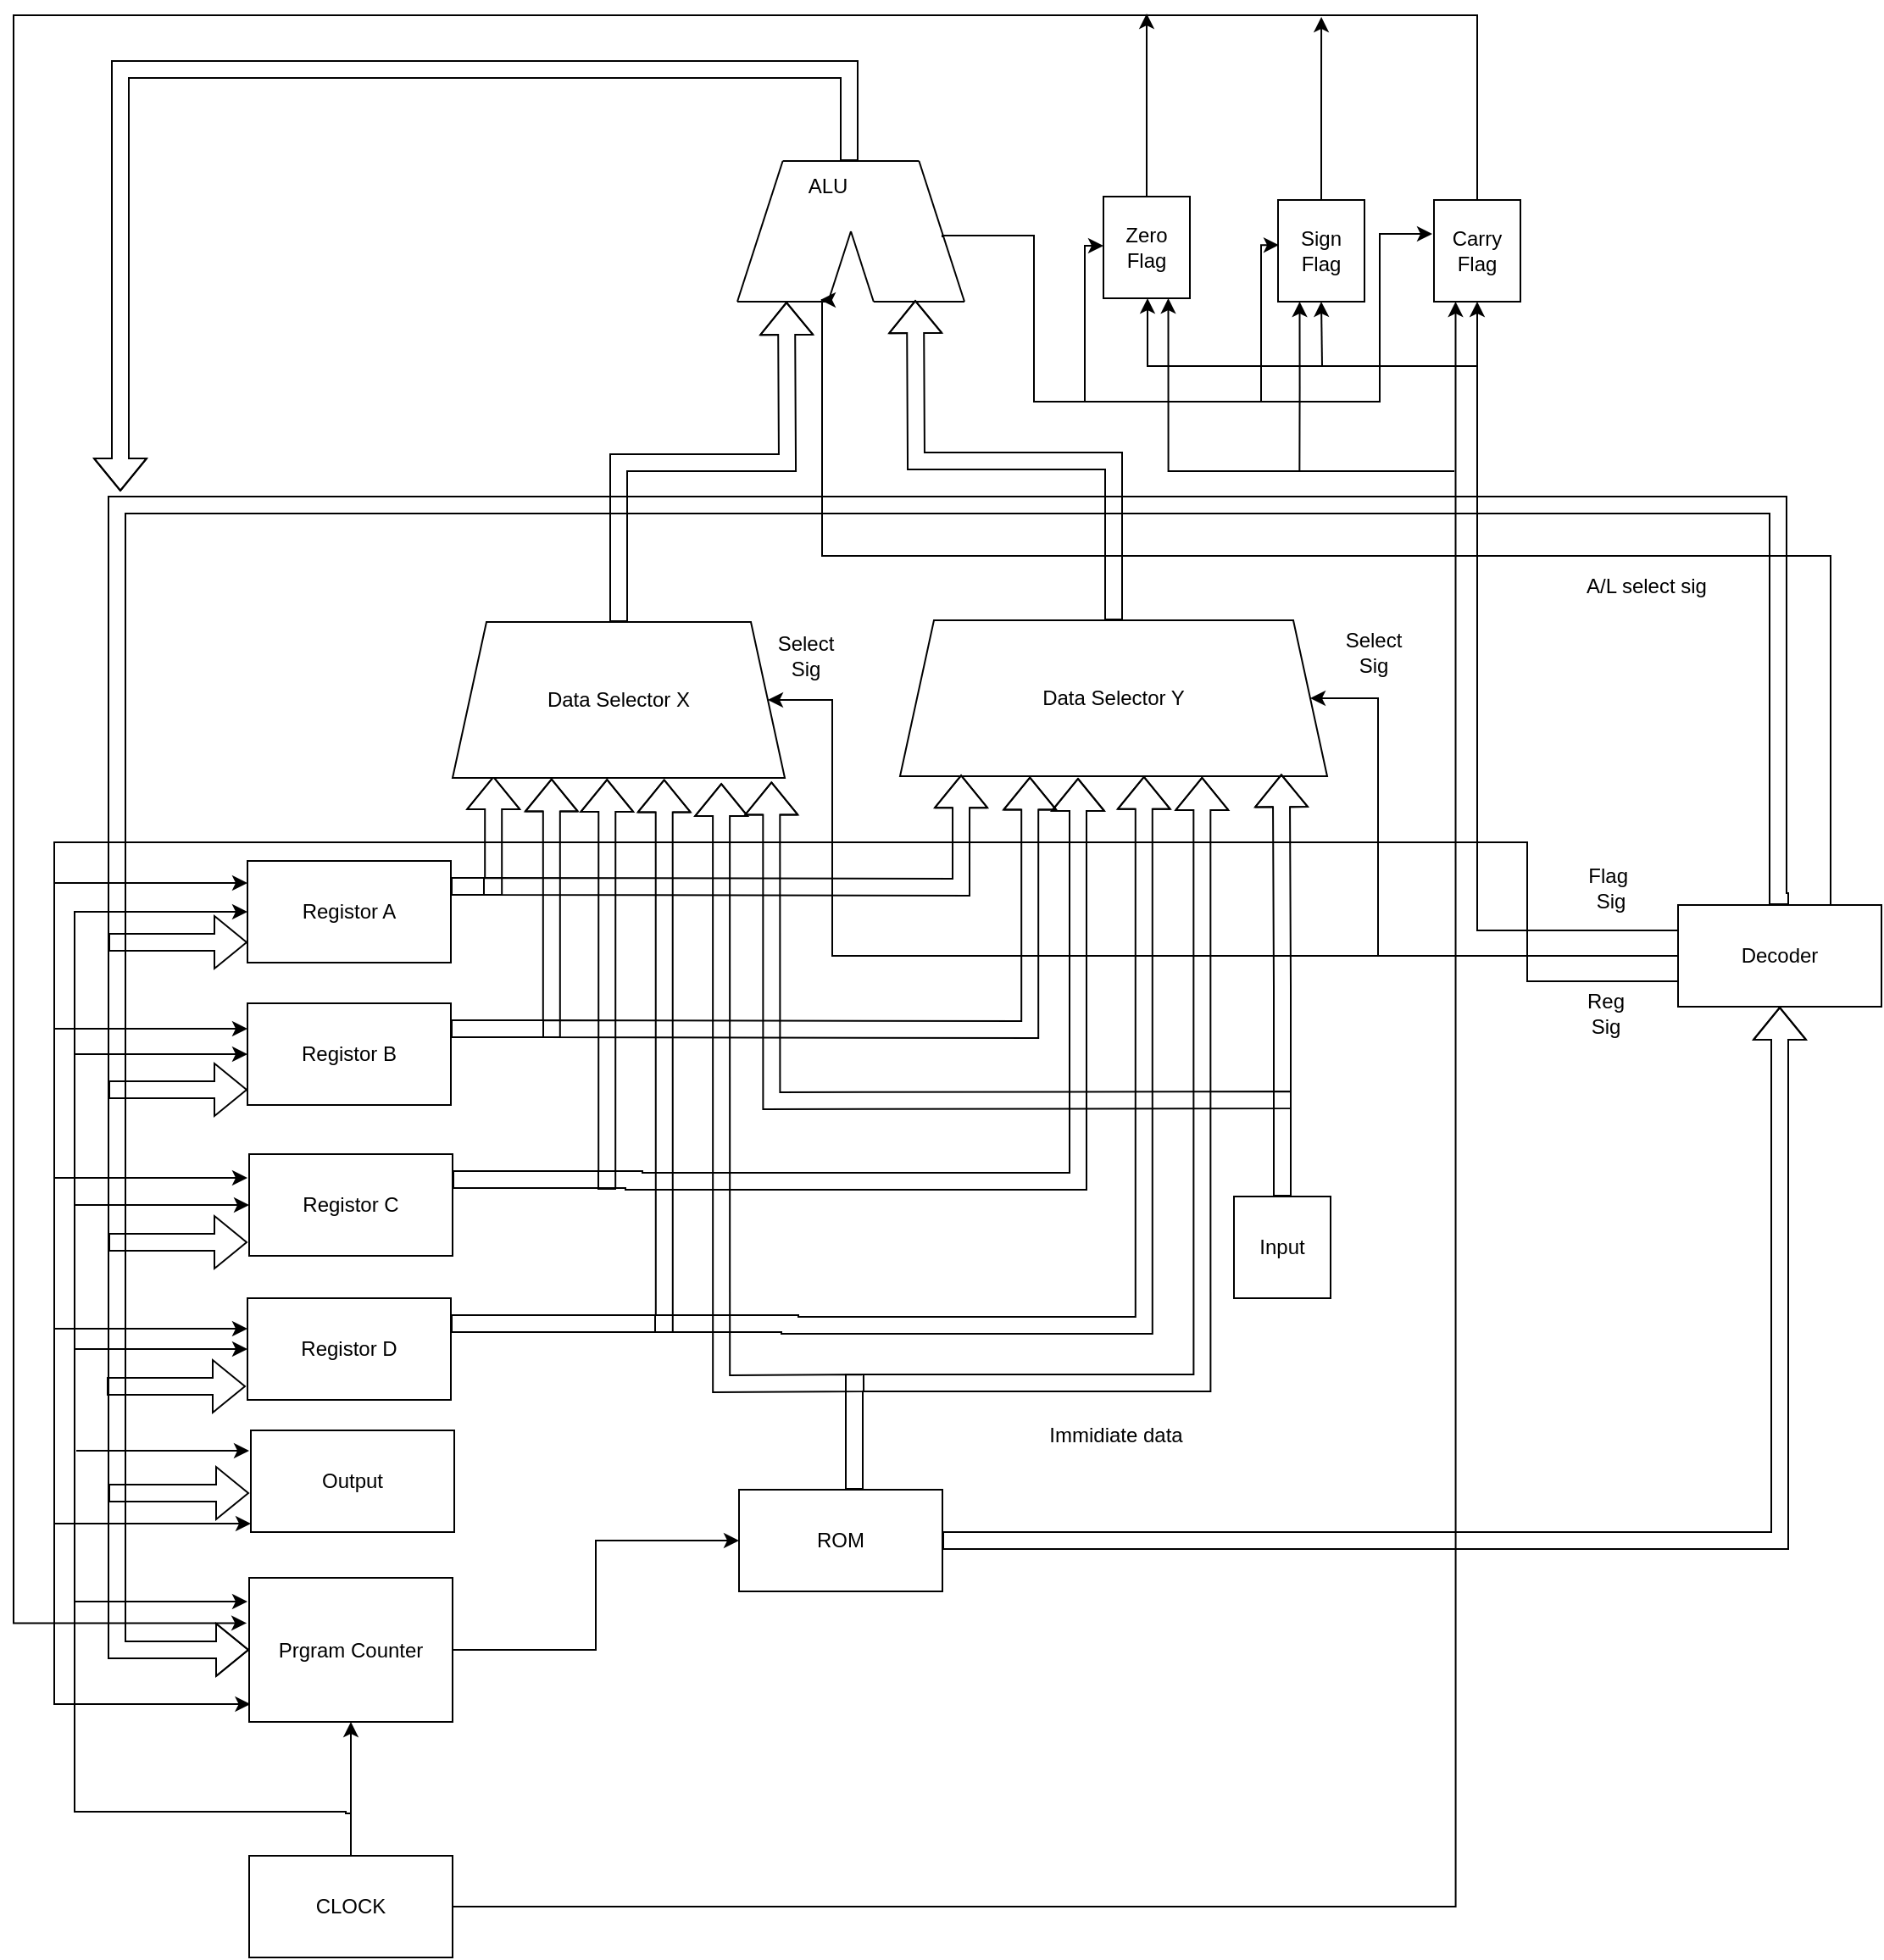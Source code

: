 <mxfile version="21.7.5" type="device">
  <diagram id="udH3-btcmG8w2WksPDx1" name="ページ1">
    <mxGraphModel dx="1877" dy="534" grid="1" gridSize="1" guides="1" tooltips="1" connect="1" arrows="1" fold="1" page="1" pageScale="1" pageWidth="827" pageHeight="1169" math="0" shadow="0">
      <root>
        <mxCell id="0" />
        <mxCell id="1" parent="0" />
        <mxCell id="pJ-WLku1PGAeNaGrmpgT-14" value="" style="group;fillColor=none;fillStyle=auto;" parent="1" vertex="1" connectable="0">
          <mxGeometry x="406" y="235" width="134" height="83" as="geometry" />
        </mxCell>
        <mxCell id="pJ-WLku1PGAeNaGrmpgT-2" value="" style="endArrow=none;html=1;rounded=0;" parent="pJ-WLku1PGAeNaGrmpgT-14" edge="1">
          <mxGeometry width="50" height="50" relative="1" as="geometry">
            <mxPoint y="83" as="sourcePoint" />
            <mxPoint x="26.8" as="targetPoint" />
          </mxGeometry>
        </mxCell>
        <mxCell id="pJ-WLku1PGAeNaGrmpgT-4" value="" style="endArrow=none;html=1;rounded=0;" parent="pJ-WLku1PGAeNaGrmpgT-14" edge="1">
          <mxGeometry width="50" height="50" relative="1" as="geometry">
            <mxPoint x="134" y="83" as="sourcePoint" />
            <mxPoint x="107.2" as="targetPoint" />
          </mxGeometry>
        </mxCell>
        <mxCell id="pJ-WLku1PGAeNaGrmpgT-5" value="" style="endArrow=none;html=1;rounded=0;" parent="pJ-WLku1PGAeNaGrmpgT-14" edge="1">
          <mxGeometry width="50" height="50" relative="1" as="geometry">
            <mxPoint x="53.6" y="83" as="sourcePoint" />
            <mxPoint x="67" y="41.5" as="targetPoint" />
          </mxGeometry>
        </mxCell>
        <mxCell id="pJ-WLku1PGAeNaGrmpgT-6" value="" style="endArrow=none;html=1;rounded=0;" parent="pJ-WLku1PGAeNaGrmpgT-14" edge="1">
          <mxGeometry width="50" height="50" relative="1" as="geometry">
            <mxPoint x="80.4" y="83" as="sourcePoint" />
            <mxPoint x="67" y="41.5" as="targetPoint" />
          </mxGeometry>
        </mxCell>
        <mxCell id="pJ-WLku1PGAeNaGrmpgT-10" value="" style="endArrow=none;html=1;rounded=0;" parent="pJ-WLku1PGAeNaGrmpgT-14" edge="1">
          <mxGeometry width="50" height="50" relative="1" as="geometry">
            <mxPoint x="26.8" as="sourcePoint" />
            <mxPoint x="107.2" as="targetPoint" />
          </mxGeometry>
        </mxCell>
        <mxCell id="pJ-WLku1PGAeNaGrmpgT-11" value="" style="endArrow=none;html=1;rounded=0;" parent="pJ-WLku1PGAeNaGrmpgT-14" edge="1">
          <mxGeometry width="50" height="50" relative="1" as="geometry">
            <mxPoint y="83" as="sourcePoint" />
            <mxPoint x="53.6" y="83" as="targetPoint" />
          </mxGeometry>
        </mxCell>
        <mxCell id="pJ-WLku1PGAeNaGrmpgT-12" value="" style="endArrow=none;html=1;rounded=0;" parent="pJ-WLku1PGAeNaGrmpgT-14" edge="1">
          <mxGeometry width="50" height="50" relative="1" as="geometry">
            <mxPoint x="80.4" y="83" as="sourcePoint" />
            <mxPoint x="134" y="83" as="targetPoint" />
          </mxGeometry>
        </mxCell>
        <mxCell id="pJ-WLku1PGAeNaGrmpgT-13" value="ALU" style="text;html=1;align=center;verticalAlign=middle;resizable=0;points=[];autosize=1;strokeColor=none;fillColor=none;" parent="pJ-WLku1PGAeNaGrmpgT-14" vertex="1">
          <mxGeometry x="31.825" y="1.729" width="42" height="27" as="geometry" />
        </mxCell>
        <mxCell id="kso591xe6Zyks9SJVgyk-9" style="edgeStyle=orthogonalEdgeStyle;rounded=0;orthogonalLoop=1;jettySize=auto;html=1;entryX=1;entryY=0.5;entryDx=0;entryDy=0;" parent="1" source="kso591xe6Zyks9SJVgyk-1" target="kso591xe6Zyks9SJVgyk-37" edge="1">
          <mxGeometry relative="1" as="geometry">
            <mxPoint x="482" y="543" as="targetPoint" />
            <Array as="points">
              <mxPoint x="462" y="704" />
              <mxPoint x="462" y="553" />
            </Array>
          </mxGeometry>
        </mxCell>
        <mxCell id="kso591xe6Zyks9SJVgyk-24" style="edgeStyle=orthogonalEdgeStyle;rounded=0;orthogonalLoop=1;jettySize=auto;html=1;exitX=0.5;exitY=0;exitDx=0;exitDy=0;shape=flexArrow;entryX=0;entryY=0.5;entryDx=0;entryDy=0;" parent="1" source="kso591xe6Zyks9SJVgyk-1" target="kso591xe6Zyks9SJVgyk-7" edge="1">
          <mxGeometry relative="1" as="geometry">
            <mxPoint x="603" y="673.95" as="sourcePoint" />
            <mxPoint x="75" y="1071" as="targetPoint" />
            <Array as="points">
              <mxPoint x="1021" y="672" />
              <mxPoint x="1020" y="672" />
              <mxPoint x="1020" y="438" />
              <mxPoint x="40" y="438" />
              <mxPoint x="40" y="1114" />
            </Array>
          </mxGeometry>
        </mxCell>
        <mxCell id="q06Xfk6Eop33ehRezvb9-36" style="edgeStyle=orthogonalEdgeStyle;rounded=0;orthogonalLoop=1;jettySize=auto;html=1;exitX=0;exitY=0.75;exitDx=0;exitDy=0;entryX=0.006;entryY=0.877;entryDx=0;entryDy=0;entryPerimeter=0;" parent="1" source="kso591xe6Zyks9SJVgyk-1" target="kso591xe6Zyks9SJVgyk-7" edge="1">
          <mxGeometry relative="1" as="geometry">
            <mxPoint x="107" y="1144" as="targetPoint" />
            <Array as="points">
              <mxPoint x="872" y="719" />
              <mxPoint x="872" y="637" />
              <mxPoint x="3" y="637" />
              <mxPoint x="3" y="1146" />
            </Array>
          </mxGeometry>
        </mxCell>
        <mxCell id="q06Xfk6Eop33ehRezvb9-44" style="edgeStyle=orthogonalEdgeStyle;rounded=0;orthogonalLoop=1;jettySize=auto;html=1;exitX=0.75;exitY=0;exitDx=0;exitDy=0;" parent="1" source="kso591xe6Zyks9SJVgyk-1" edge="1">
          <mxGeometry relative="1" as="geometry">
            <mxPoint x="455" y="317" as="targetPoint" />
            <Array as="points">
              <mxPoint x="1051" y="468" />
              <mxPoint x="456" y="468" />
              <mxPoint x="456" y="317" />
            </Array>
          </mxGeometry>
        </mxCell>
        <mxCell id="kso591xe6Zyks9SJVgyk-1" value="Decoder" style="rounded=0;whiteSpace=wrap;html=1;" parent="1" vertex="1">
          <mxGeometry x="961" y="674" width="120" height="60" as="geometry" />
        </mxCell>
        <mxCell id="kso591xe6Zyks9SJVgyk-32" style="edgeStyle=orthogonalEdgeStyle;rounded=0;orthogonalLoop=1;jettySize=auto;html=1;exitX=1;exitY=0.25;exitDx=0;exitDy=0;shape=flexArrow;entryX=0.123;entryY=0.989;entryDx=0;entryDy=0;strokeWidth=1;startSize=6;endSize=6;entryPerimeter=0;" parent="1" source="kso591xe6Zyks9SJVgyk-2" target="kso591xe6Zyks9SJVgyk-37" edge="1">
          <mxGeometry relative="1" as="geometry">
            <mxPoint x="284.76" y="599.52" as="targetPoint" />
          </mxGeometry>
        </mxCell>
        <mxCell id="kso591xe6Zyks9SJVgyk-2" value="Registor A" style="rounded=0;whiteSpace=wrap;html=1;" parent="1" vertex="1">
          <mxGeometry x="117" y="648" width="120" height="60" as="geometry" />
        </mxCell>
        <mxCell id="kso591xe6Zyks9SJVgyk-19" style="edgeStyle=orthogonalEdgeStyle;rounded=0;orthogonalLoop=1;jettySize=auto;html=1;exitX=0;exitY=0.5;exitDx=0;exitDy=0;startArrow=classic;startFill=1;endArrow=none;endFill=0;" parent="1" source="kso591xe6Zyks9SJVgyk-3" edge="1">
          <mxGeometry relative="1" as="geometry">
            <mxPoint x="15" y="762" as="targetPoint" />
          </mxGeometry>
        </mxCell>
        <mxCell id="kso591xe6Zyks9SJVgyk-33" style="edgeStyle=orthogonalEdgeStyle;rounded=0;orthogonalLoop=1;jettySize=auto;html=1;exitX=1;exitY=0.25;exitDx=0;exitDy=0;entryX=0.298;entryY=1.003;entryDx=0;entryDy=0;shape=flexArrow;entryPerimeter=0;" parent="1" source="kso591xe6Zyks9SJVgyk-3" target="kso591xe6Zyks9SJVgyk-37" edge="1">
          <mxGeometry relative="1" as="geometry">
            <mxPoint x="328.024" y="599.4" as="targetPoint" />
          </mxGeometry>
        </mxCell>
        <mxCell id="kso591xe6Zyks9SJVgyk-3" value="Registor B" style="rounded=0;whiteSpace=wrap;html=1;" parent="1" vertex="1">
          <mxGeometry x="117" y="732" width="120" height="60" as="geometry" />
        </mxCell>
        <mxCell id="kso591xe6Zyks9SJVgyk-18" style="edgeStyle=orthogonalEdgeStyle;rounded=0;orthogonalLoop=1;jettySize=auto;html=1;exitX=0;exitY=0.5;exitDx=0;exitDy=0;endArrow=none;endFill=0;startArrow=classic;startFill=1;" parent="1" source="kso591xe6Zyks9SJVgyk-4" edge="1">
          <mxGeometry relative="1" as="geometry">
            <mxPoint x="15" y="851" as="targetPoint" />
          </mxGeometry>
        </mxCell>
        <mxCell id="kso591xe6Zyks9SJVgyk-34" style="edgeStyle=orthogonalEdgeStyle;rounded=0;orthogonalLoop=1;jettySize=auto;html=1;exitX=1;exitY=0.25;exitDx=0;exitDy=0;entryX=0.465;entryY=1.006;entryDx=0;entryDy=0;shape=flexArrow;entryPerimeter=0;" parent="1" source="kso591xe6Zyks9SJVgyk-4" target="kso591xe6Zyks9SJVgyk-37" edge="1">
          <mxGeometry relative="1" as="geometry">
            <mxPoint x="369" y="600" as="targetPoint" />
          </mxGeometry>
        </mxCell>
        <mxCell id="kso591xe6Zyks9SJVgyk-4" value="Registor C" style="rounded=0;whiteSpace=wrap;html=1;" parent="1" vertex="1">
          <mxGeometry x="118" y="821" width="120" height="60" as="geometry" />
        </mxCell>
        <mxCell id="kso591xe6Zyks9SJVgyk-17" style="edgeStyle=orthogonalEdgeStyle;rounded=0;orthogonalLoop=1;jettySize=auto;html=1;startArrow=classic;startFill=1;endArrow=none;endFill=0;" parent="1" source="kso591xe6Zyks9SJVgyk-5" edge="1">
          <mxGeometry relative="1" as="geometry">
            <mxPoint x="15" y="936" as="targetPoint" />
          </mxGeometry>
        </mxCell>
        <mxCell id="kso591xe6Zyks9SJVgyk-35" style="edgeStyle=orthogonalEdgeStyle;rounded=0;orthogonalLoop=1;jettySize=auto;html=1;exitX=1;exitY=0.25;exitDx=0;exitDy=0;entryX=0.637;entryY=1.008;entryDx=0;entryDy=0;entryPerimeter=0;shape=flexArrow;" parent="1" source="kso591xe6Zyks9SJVgyk-5" target="kso591xe6Zyks9SJVgyk-37" edge="1">
          <mxGeometry relative="1" as="geometry">
            <mxPoint x="408.936" y="597.84" as="targetPoint" />
          </mxGeometry>
        </mxCell>
        <mxCell id="kso591xe6Zyks9SJVgyk-5" value="Registor D" style="rounded=0;whiteSpace=wrap;html=1;" parent="1" vertex="1">
          <mxGeometry x="117" y="906" width="120" height="60" as="geometry" />
        </mxCell>
        <mxCell id="kso591xe6Zyks9SJVgyk-20" style="edgeStyle=orthogonalEdgeStyle;rounded=0;orthogonalLoop=1;jettySize=auto;html=1;exitX=1;exitY=0.5;exitDx=0;exitDy=0;entryX=0;entryY=0.5;entryDx=0;entryDy=0;" parent="1" source="kso591xe6Zyks9SJVgyk-7" target="kso591xe6Zyks9SJVgyk-10" edge="1">
          <mxGeometry relative="1" as="geometry" />
        </mxCell>
        <mxCell id="kso591xe6Zyks9SJVgyk-7" value="Prgram Counter" style="rounded=0;whiteSpace=wrap;html=1;" parent="1" vertex="1">
          <mxGeometry x="118" y="1071" width="120" height="85" as="geometry" />
        </mxCell>
        <mxCell id="kso591xe6Zyks9SJVgyk-21" style="edgeStyle=orthogonalEdgeStyle;rounded=0;orthogonalLoop=1;jettySize=auto;html=1;exitX=1;exitY=0.5;exitDx=0;exitDy=0;entryX=0.5;entryY=1;entryDx=0;entryDy=0;shape=flexArrow;" parent="1" source="kso591xe6Zyks9SJVgyk-10" target="kso591xe6Zyks9SJVgyk-1" edge="1">
          <mxGeometry relative="1" as="geometry">
            <Array as="points">
              <mxPoint x="1021" y="1049" />
            </Array>
          </mxGeometry>
        </mxCell>
        <mxCell id="kso591xe6Zyks9SJVgyk-10" value="ROM" style="whiteSpace=wrap;html=1;" parent="1" vertex="1">
          <mxGeometry x="407" y="1019" width="120" height="60" as="geometry" />
        </mxCell>
        <mxCell id="kso591xe6Zyks9SJVgyk-13" style="edgeStyle=orthogonalEdgeStyle;rounded=0;orthogonalLoop=1;jettySize=auto;html=1;entryX=0.5;entryY=1;entryDx=0;entryDy=0;" parent="1" source="kso591xe6Zyks9SJVgyk-12" target="kso591xe6Zyks9SJVgyk-7" edge="1">
          <mxGeometry relative="1" as="geometry" />
        </mxCell>
        <mxCell id="kso591xe6Zyks9SJVgyk-14" style="edgeStyle=orthogonalEdgeStyle;rounded=0;orthogonalLoop=1;jettySize=auto;html=1;entryX=0;entryY=0.5;entryDx=0;entryDy=0;" parent="1" target="kso591xe6Zyks9SJVgyk-2" edge="1">
          <mxGeometry relative="1" as="geometry">
            <Array as="points">
              <mxPoint x="175" y="1209" />
              <mxPoint x="15" y="1209" />
              <mxPoint x="15" y="678" />
            </Array>
            <mxPoint x="178" y="1210" as="sourcePoint" />
          </mxGeometry>
        </mxCell>
        <mxCell id="q06Xfk6Eop33ehRezvb9-32" style="edgeStyle=orthogonalEdgeStyle;rounded=0;orthogonalLoop=1;jettySize=auto;html=1;exitX=1;exitY=0.5;exitDx=0;exitDy=0;entryX=0.25;entryY=1;entryDx=0;entryDy=0;" parent="1" source="kso591xe6Zyks9SJVgyk-12" target="q06Xfk6Eop33ehRezvb9-7" edge="1">
          <mxGeometry relative="1" as="geometry" />
        </mxCell>
        <mxCell id="kso591xe6Zyks9SJVgyk-12" value="CLOCK" style="whiteSpace=wrap;html=1;" parent="1" vertex="1">
          <mxGeometry x="118" y="1235" width="120" height="60" as="geometry" />
        </mxCell>
        <mxCell id="kso591xe6Zyks9SJVgyk-25" value="" style="shape=flexArrow;endArrow=classic;html=1;rounded=0;entryX=0;entryY=0.75;entryDx=0;entryDy=0;" parent="1" edge="1">
          <mxGeometry width="50" height="50" relative="1" as="geometry">
            <mxPoint x="35" y="696" as="sourcePoint" />
            <mxPoint x="117" y="696" as="targetPoint" />
          </mxGeometry>
        </mxCell>
        <mxCell id="kso591xe6Zyks9SJVgyk-26" value="" style="shape=flexArrow;endArrow=classic;html=1;rounded=0;entryX=0;entryY=0.75;entryDx=0;entryDy=0;" parent="1" edge="1">
          <mxGeometry width="50" height="50" relative="1" as="geometry">
            <mxPoint x="35" y="783" as="sourcePoint" />
            <mxPoint x="117" y="783" as="targetPoint" />
          </mxGeometry>
        </mxCell>
        <mxCell id="kso591xe6Zyks9SJVgyk-27" value="" style="shape=flexArrow;endArrow=classic;html=1;rounded=0;entryX=0;entryY=0.75;entryDx=0;entryDy=0;" parent="1" edge="1">
          <mxGeometry width="50" height="50" relative="1" as="geometry">
            <mxPoint x="35" y="873" as="sourcePoint" />
            <mxPoint x="117" y="873" as="targetPoint" />
          </mxGeometry>
        </mxCell>
        <mxCell id="kso591xe6Zyks9SJVgyk-28" value="" style="shape=flexArrow;endArrow=classic;html=1;rounded=0;entryX=0;entryY=0.75;entryDx=0;entryDy=0;" parent="1" edge="1">
          <mxGeometry width="50" height="50" relative="1" as="geometry">
            <mxPoint x="34" y="958" as="sourcePoint" />
            <mxPoint x="116" y="958" as="targetPoint" />
          </mxGeometry>
        </mxCell>
        <mxCell id="kso591xe6Zyks9SJVgyk-37" value="Data Selector X" style="shape=trapezoid;perimeter=trapezoidPerimeter;whiteSpace=wrap;html=1;fixedSize=1;" parent="1" vertex="1">
          <mxGeometry x="238" y="507" width="196" height="92" as="geometry" />
        </mxCell>
        <mxCell id="kso591xe6Zyks9SJVgyk-38" value="Data Selector Y" style="shape=trapezoid;perimeter=trapezoidPerimeter;whiteSpace=wrap;html=1;fixedSize=1;" parent="1" vertex="1">
          <mxGeometry x="502" y="506" width="252" height="92" as="geometry" />
        </mxCell>
        <mxCell id="kso591xe6Zyks9SJVgyk-40" value="" style="shape=flexArrow;endArrow=classic;html=1;rounded=0;edgeStyle=orthogonalEdgeStyle;entryX=0.143;entryY=0.99;entryDx=0;entryDy=0;entryPerimeter=0;" parent="1" target="kso591xe6Zyks9SJVgyk-38" edge="1">
          <mxGeometry width="50" height="50" relative="1" as="geometry">
            <mxPoint x="256" y="663" as="sourcePoint" />
            <mxPoint x="534" y="663" as="targetPoint" />
          </mxGeometry>
        </mxCell>
        <mxCell id="kso591xe6Zyks9SJVgyk-41" value="" style="shape=flexArrow;endArrow=classic;html=1;rounded=0;edgeStyle=orthogonalEdgeStyle;entryX=0.304;entryY=1.003;entryDx=0;entryDy=0;entryPerimeter=0;" parent="1" target="kso591xe6Zyks9SJVgyk-38" edge="1">
          <mxGeometry width="50" height="50" relative="1" as="geometry">
            <mxPoint x="291" y="747" as="sourcePoint" />
            <mxPoint x="373" y="697" as="targetPoint" />
          </mxGeometry>
        </mxCell>
        <mxCell id="kso591xe6Zyks9SJVgyk-42" value="" style="shape=flexArrow;endArrow=classic;html=1;rounded=0;edgeStyle=orthogonalEdgeStyle;" parent="1" edge="1">
          <mxGeometry width="50" height="50" relative="1" as="geometry">
            <mxPoint x="329" y="842" as="sourcePoint" />
            <mxPoint x="607" y="599" as="targetPoint" />
            <Array as="points">
              <mxPoint x="345" y="836" />
              <mxPoint x="345" y="837" />
              <mxPoint x="607" y="837" />
            </Array>
          </mxGeometry>
        </mxCell>
        <mxCell id="mL33MEVChZ5qMCySnapt-1" value="" style="endArrow=classic;html=1;rounded=0;edgeStyle=orthogonalEdgeStyle;entryX=1;entryY=0.5;entryDx=0;entryDy=0;" parent="1" target="kso591xe6Zyks9SJVgyk-38" edge="1">
          <mxGeometry width="50" height="50" relative="1" as="geometry">
            <mxPoint x="784" y="704" as="sourcePoint" />
            <mxPoint x="903" y="552" as="targetPoint" />
            <Array as="points">
              <mxPoint x="784" y="552" />
            </Array>
          </mxGeometry>
        </mxCell>
        <mxCell id="mL33MEVChZ5qMCySnapt-2" value="" style="shape=flexArrow;endArrow=classic;html=1;rounded=0;edgeStyle=orthogonalEdgeStyle;entryX=0.571;entryY=0.999;entryDx=0;entryDy=0;entryPerimeter=0;" parent="1" target="kso591xe6Zyks9SJVgyk-38" edge="1">
          <mxGeometry width="50" height="50" relative="1" as="geometry">
            <mxPoint x="357" y="921" as="sourcePoint" />
            <mxPoint x="664" y="618" as="targetPoint" />
            <Array as="points">
              <mxPoint x="437" y="921" />
              <mxPoint x="646" y="922" />
            </Array>
          </mxGeometry>
        </mxCell>
        <mxCell id="mL33MEVChZ5qMCySnapt-4" value="" style="shape=flexArrow;endArrow=classic;html=1;rounded=0;edgeStyle=orthogonalEdgeStyle;entryX=0.707;entryY=1.005;entryDx=0;entryDy=0;entryPerimeter=0;" parent="1" target="kso591xe6Zyks9SJVgyk-38" edge="1">
          <mxGeometry width="50" height="50" relative="1" as="geometry">
            <mxPoint x="475" y="1019" as="sourcePoint" />
            <mxPoint x="728" y="605" as="targetPoint" />
            <Array as="points">
              <mxPoint x="475" y="956" />
              <mxPoint x="680" y="956" />
            </Array>
          </mxGeometry>
        </mxCell>
        <mxCell id="mL33MEVChZ5qMCySnapt-5" value="Immidiate data" style="text;html=1;align=center;verticalAlign=middle;resizable=0;points=[];autosize=1;strokeColor=none;fillColor=none;" parent="1" vertex="1">
          <mxGeometry x="580" y="973" width="98" height="27" as="geometry" />
        </mxCell>
        <mxCell id="mL33MEVChZ5qMCySnapt-7" value="" style="shape=flexArrow;endArrow=classic;html=1;rounded=0;edgeStyle=orthogonalEdgeStyle;exitX=0.5;exitY=0;exitDx=0;exitDy=0;" parent="1" source="kso591xe6Zyks9SJVgyk-37" edge="1">
          <mxGeometry width="50" height="50" relative="1" as="geometry">
            <mxPoint x="826" y="396" as="sourcePoint" />
            <mxPoint x="435" y="318" as="targetPoint" />
          </mxGeometry>
        </mxCell>
        <mxCell id="mL33MEVChZ5qMCySnapt-8" value="" style="shape=flexArrow;endArrow=classic;html=1;rounded=0;edgeStyle=orthogonalEdgeStyle;exitX=0.5;exitY=0;exitDx=0;exitDy=0;" parent="1" source="kso591xe6Zyks9SJVgyk-38" edge="1">
          <mxGeometry width="50" height="50" relative="1" as="geometry">
            <mxPoint x="699" y="316" as="sourcePoint" />
            <mxPoint x="511" y="317" as="targetPoint" />
          </mxGeometry>
        </mxCell>
        <mxCell id="mL33MEVChZ5qMCySnapt-9" value="" style="shape=flexArrow;endArrow=classic;html=1;rounded=0;edgeStyle=orthogonalEdgeStyle;" parent="1" edge="1">
          <mxGeometry width="50" height="50" relative="1" as="geometry">
            <mxPoint x="472" y="235" as="sourcePoint" />
            <mxPoint x="42" y="430" as="targetPoint" />
            <Array as="points">
              <mxPoint x="472" y="181" />
              <mxPoint x="42" y="181" />
            </Array>
          </mxGeometry>
        </mxCell>
        <mxCell id="mL33MEVChZ5qMCySnapt-10" value="Output" style="rounded=0;whiteSpace=wrap;html=1;" parent="1" vertex="1">
          <mxGeometry x="119" y="984" width="120" height="60" as="geometry" />
        </mxCell>
        <mxCell id="mL33MEVChZ5qMCySnapt-11" value="Select&lt;br&gt;Sig" style="text;html=1;align=center;verticalAlign=middle;resizable=0;points=[];autosize=1;strokeColor=none;fillColor=none;" parent="1" vertex="1">
          <mxGeometry x="420" y="506" width="52" height="42" as="geometry" />
        </mxCell>
        <mxCell id="mL33MEVChZ5qMCySnapt-12" value="Select&lt;br&gt;Sig" style="text;html=1;align=center;verticalAlign=middle;resizable=0;points=[];autosize=1;strokeColor=none;fillColor=none;" parent="1" vertex="1">
          <mxGeometry x="755" y="504" width="52" height="42" as="geometry" />
        </mxCell>
        <mxCell id="mL33MEVChZ5qMCySnapt-19" style="edgeStyle=orthogonalEdgeStyle;rounded=0;orthogonalLoop=1;jettySize=auto;html=1;exitX=0.5;exitY=0;exitDx=0;exitDy=0;entryX=0.845;entryY=0.996;entryDx=0;entryDy=0;entryPerimeter=0;shape=flexArrow;" parent="1" source="mL33MEVChZ5qMCySnapt-14" edge="1">
          <mxGeometry relative="1" as="geometry">
            <mxPoint x="726.94" y="596.632" as="targetPoint" />
          </mxGeometry>
        </mxCell>
        <mxCell id="mL33MEVChZ5qMCySnapt-14" value="Input" style="whiteSpace=wrap;html=1;" parent="1" vertex="1">
          <mxGeometry x="699" y="846" width="57" height="60" as="geometry" />
        </mxCell>
        <mxCell id="q06Xfk6Eop33ehRezvb9-2" value="" style="shape=flexArrow;endArrow=classic;html=1;rounded=0;" parent="1" edge="1">
          <mxGeometry width="50" height="50" relative="1" as="geometry">
            <mxPoint x="35" y="1021" as="sourcePoint" />
            <mxPoint x="118" y="1021" as="targetPoint" />
          </mxGeometry>
        </mxCell>
        <mxCell id="q06Xfk6Eop33ehRezvb9-3" style="edgeStyle=orthogonalEdgeStyle;rounded=0;orthogonalLoop=1;jettySize=auto;html=1;startArrow=classic;startFill=1;endArrow=none;endFill=0;" parent="1" edge="1">
          <mxGeometry relative="1" as="geometry">
            <mxPoint x="16" y="996" as="targetPoint" />
            <mxPoint x="118" y="996" as="sourcePoint" />
          </mxGeometry>
        </mxCell>
        <mxCell id="q06Xfk6Eop33ehRezvb9-4" style="edgeStyle=orthogonalEdgeStyle;rounded=0;orthogonalLoop=1;jettySize=auto;html=1;startArrow=classic;startFill=1;endArrow=none;endFill=0;" parent="1" edge="1">
          <mxGeometry relative="1" as="geometry">
            <mxPoint x="15" y="1085" as="targetPoint" />
            <mxPoint x="117" y="1085" as="sourcePoint" />
          </mxGeometry>
        </mxCell>
        <mxCell id="q06Xfk6Eop33ehRezvb9-31" style="edgeStyle=orthogonalEdgeStyle;rounded=0;orthogonalLoop=1;jettySize=auto;html=1;exitX=0.5;exitY=0;exitDx=0;exitDy=0;" parent="1" source="q06Xfk6Eop33ehRezvb9-5" edge="1">
          <mxGeometry relative="1" as="geometry">
            <mxPoint x="647.506" y="148" as="targetPoint" />
          </mxGeometry>
        </mxCell>
        <mxCell id="q06Xfk6Eop33ehRezvb9-35" style="edgeStyle=orthogonalEdgeStyle;rounded=0;orthogonalLoop=1;jettySize=auto;html=1;exitX=0.75;exitY=1;exitDx=0;exitDy=0;startArrow=classic;startFill=1;endArrow=none;endFill=0;" parent="1" source="q06Xfk6Eop33ehRezvb9-5" edge="1">
          <mxGeometry relative="1" as="geometry">
            <mxPoint x="829" y="418" as="targetPoint" />
            <Array as="points">
              <mxPoint x="660" y="418" />
              <mxPoint x="822" y="418" />
            </Array>
          </mxGeometry>
        </mxCell>
        <mxCell id="q06Xfk6Eop33ehRezvb9-5" value="Zero&lt;br&gt;Flag" style="rounded=0;whiteSpace=wrap;html=1;" parent="1" vertex="1">
          <mxGeometry x="622" y="256" width="51" height="60" as="geometry" />
        </mxCell>
        <mxCell id="q06Xfk6Eop33ehRezvb9-30" style="edgeStyle=orthogonalEdgeStyle;rounded=0;orthogonalLoop=1;jettySize=auto;html=1;exitX=0.5;exitY=0;exitDx=0;exitDy=0;" parent="1" source="q06Xfk6Eop33ehRezvb9-6" edge="1">
          <mxGeometry relative="1" as="geometry">
            <mxPoint x="750.544" y="150" as="targetPoint" />
          </mxGeometry>
        </mxCell>
        <mxCell id="q06Xfk6Eop33ehRezvb9-34" style="edgeStyle=orthogonalEdgeStyle;rounded=0;orthogonalLoop=1;jettySize=auto;html=1;exitX=0.25;exitY=1;exitDx=0;exitDy=0;startArrow=classic;startFill=1;endArrow=none;endFill=0;" parent="1" source="q06Xfk6Eop33ehRezvb9-6" edge="1">
          <mxGeometry relative="1" as="geometry">
            <mxPoint x="737.678" y="418" as="targetPoint" />
          </mxGeometry>
        </mxCell>
        <mxCell id="q06Xfk6Eop33ehRezvb9-6" value="Sign&lt;br&gt;Flag" style="rounded=0;whiteSpace=wrap;html=1;" parent="1" vertex="1">
          <mxGeometry x="725" y="258" width="51" height="60" as="geometry" />
        </mxCell>
        <mxCell id="q06Xfk6Eop33ehRezvb9-27" style="edgeStyle=orthogonalEdgeStyle;rounded=0;orthogonalLoop=1;jettySize=auto;html=1;exitX=0.5;exitY=0;exitDx=0;exitDy=0;entryX=-0.012;entryY=0.314;entryDx=0;entryDy=0;entryPerimeter=0;" parent="1" source="q06Xfk6Eop33ehRezvb9-7" target="kso591xe6Zyks9SJVgyk-7" edge="1">
          <mxGeometry relative="1" as="geometry">
            <mxPoint x="-157" y="1070" as="targetPoint" />
            <Array as="points">
              <mxPoint x="843" y="149" />
              <mxPoint x="-21" y="149" />
              <mxPoint x="-21" y="1098" />
            </Array>
          </mxGeometry>
        </mxCell>
        <mxCell id="q06Xfk6Eop33ehRezvb9-7" value="Carry&lt;br&gt;Flag" style="rounded=0;whiteSpace=wrap;html=1;" parent="1" vertex="1">
          <mxGeometry x="817" y="258" width="51" height="60" as="geometry" />
        </mxCell>
        <mxCell id="q06Xfk6Eop33ehRezvb9-8" value="" style="endArrow=classic;html=1;rounded=0;exitX=0;exitY=0.25;exitDx=0;exitDy=0;edgeStyle=orthogonalEdgeStyle;entryX=0.5;entryY=1;entryDx=0;entryDy=0;" parent="1" source="kso591xe6Zyks9SJVgyk-1" target="q06Xfk6Eop33ehRezvb9-7" edge="1">
          <mxGeometry width="50" height="50" relative="1" as="geometry">
            <mxPoint x="812" y="569" as="sourcePoint" />
            <mxPoint x="862" y="519" as="targetPoint" />
          </mxGeometry>
        </mxCell>
        <mxCell id="q06Xfk6Eop33ehRezvb9-14" value="" style="endArrow=classic;html=1;rounded=0;edgeStyle=orthogonalEdgeStyle;" parent="1" edge="1">
          <mxGeometry width="50" height="50" relative="1" as="geometry">
            <mxPoint x="843" y="356" as="sourcePoint" />
            <mxPoint x="648" y="316" as="targetPoint" />
            <Array as="points">
              <mxPoint x="648" y="342" />
              <mxPoint x="648" y="342" />
            </Array>
          </mxGeometry>
        </mxCell>
        <mxCell id="q06Xfk6Eop33ehRezvb9-16" value="" style="endArrow=classic;html=1;rounded=0;entryX=0.5;entryY=1;entryDx=0;entryDy=0;" parent="1" target="q06Xfk6Eop33ehRezvb9-6" edge="1">
          <mxGeometry width="50" height="50" relative="1" as="geometry">
            <mxPoint x="751" y="356" as="sourcePoint" />
            <mxPoint x="788" y="294" as="targetPoint" />
          </mxGeometry>
        </mxCell>
        <mxCell id="q06Xfk6Eop33ehRezvb9-21" value="" style="endArrow=classic;html=1;rounded=0;edgeStyle=orthogonalEdgeStyle;" parent="1" edge="1">
          <mxGeometry width="50" height="50" relative="1" as="geometry">
            <mxPoint x="527" y="280" as="sourcePoint" />
            <mxPoint x="816" y="278" as="targetPoint" />
            <Array as="points">
              <mxPoint x="527" y="279" />
              <mxPoint x="581" y="279" />
              <mxPoint x="581" y="377" />
              <mxPoint x="785" y="377" />
              <mxPoint x="785" y="278" />
              <mxPoint x="809" y="278" />
            </Array>
          </mxGeometry>
        </mxCell>
        <mxCell id="q06Xfk6Eop33ehRezvb9-22" value="" style="endArrow=classic;html=1;rounded=0;entryX=0.01;entryY=0.443;entryDx=0;entryDy=0;entryPerimeter=0;edgeStyle=orthogonalEdgeStyle;" parent="1" target="q06Xfk6Eop33ehRezvb9-6" edge="1">
          <mxGeometry width="50" height="50" relative="1" as="geometry">
            <mxPoint x="715" y="377" as="sourcePoint" />
            <mxPoint x="725" y="294" as="targetPoint" />
            <Array as="points">
              <mxPoint x="715" y="285" />
            </Array>
          </mxGeometry>
        </mxCell>
        <mxCell id="q06Xfk6Eop33ehRezvb9-23" value="" style="endArrow=classic;html=1;rounded=0;entryX=0.01;entryY=0.443;entryDx=0;entryDy=0;entryPerimeter=0;edgeStyle=orthogonalEdgeStyle;" parent="1" edge="1">
          <mxGeometry width="50" height="50" relative="1" as="geometry">
            <mxPoint x="611" y="377" as="sourcePoint" />
            <mxPoint x="622" y="285" as="targetPoint" />
            <Array as="points">
              <mxPoint x="611" y="285" />
            </Array>
          </mxGeometry>
        </mxCell>
        <mxCell id="q06Xfk6Eop33ehRezvb9-37" value="" style="endArrow=classic;html=1;rounded=0;" parent="1" edge="1">
          <mxGeometry width="50" height="50" relative="1" as="geometry">
            <mxPoint x="3" y="1039" as="sourcePoint" />
            <mxPoint x="119" y="1039" as="targetPoint" />
          </mxGeometry>
        </mxCell>
        <mxCell id="q06Xfk6Eop33ehRezvb9-38" value="" style="endArrow=classic;html=1;rounded=0;" parent="1" edge="1">
          <mxGeometry width="50" height="50" relative="1" as="geometry">
            <mxPoint x="3" y="924" as="sourcePoint" />
            <mxPoint x="117" y="924" as="targetPoint" />
          </mxGeometry>
        </mxCell>
        <mxCell id="q06Xfk6Eop33ehRezvb9-39" value="" style="endArrow=classic;html=1;rounded=0;" parent="1" edge="1">
          <mxGeometry width="50" height="50" relative="1" as="geometry">
            <mxPoint x="3" y="835" as="sourcePoint" />
            <mxPoint x="117" y="835" as="targetPoint" />
          </mxGeometry>
        </mxCell>
        <mxCell id="q06Xfk6Eop33ehRezvb9-40" value="" style="endArrow=classic;html=1;rounded=0;" parent="1" edge="1">
          <mxGeometry width="50" height="50" relative="1" as="geometry">
            <mxPoint x="3" y="747" as="sourcePoint" />
            <mxPoint x="117" y="747" as="targetPoint" />
          </mxGeometry>
        </mxCell>
        <mxCell id="q06Xfk6Eop33ehRezvb9-41" value="" style="endArrow=classic;html=1;rounded=0;" parent="1" edge="1">
          <mxGeometry width="50" height="50" relative="1" as="geometry">
            <mxPoint x="3" y="661" as="sourcePoint" />
            <mxPoint x="117" y="661" as="targetPoint" />
          </mxGeometry>
        </mxCell>
        <mxCell id="q06Xfk6Eop33ehRezvb9-42" value="Flag&amp;nbsp;&lt;br&gt;Sig" style="text;html=1;align=center;verticalAlign=middle;resizable=0;points=[];autosize=1;strokeColor=none;fillColor=none;" parent="1" vertex="1">
          <mxGeometry x="898" y="643" width="46" height="42" as="geometry" />
        </mxCell>
        <mxCell id="q06Xfk6Eop33ehRezvb9-43" value="Reg&lt;br&gt;Sig" style="text;html=1;align=center;verticalAlign=middle;resizable=0;points=[];autosize=1;strokeColor=none;fillColor=none;" parent="1" vertex="1">
          <mxGeometry x="897" y="717" width="41" height="42" as="geometry" />
        </mxCell>
        <mxCell id="q06Xfk6Eop33ehRezvb9-46" value="A/L select sig" style="text;html=1;align=center;verticalAlign=middle;resizable=0;points=[];autosize=1;strokeColor=none;fillColor=none;" parent="1" vertex="1">
          <mxGeometry x="897" y="472" width="90" height="27" as="geometry" />
        </mxCell>
        <mxCell id="f_HSuwZEBteFxX3isJ-H-1" value="" style="shape=flexArrow;endArrow=classic;html=1;rounded=0;fillColor=none;edgeStyle=orthogonalEdgeStyle;entryX=0.809;entryY=1.033;entryDx=0;entryDy=0;entryPerimeter=0;" parent="1" target="kso591xe6Zyks9SJVgyk-37" edge="1">
          <mxGeometry width="50" height="50" relative="1" as="geometry">
            <mxPoint x="481" y="956" as="sourcePoint" />
            <mxPoint x="398" y="608" as="targetPoint" />
          </mxGeometry>
        </mxCell>
        <mxCell id="f_HSuwZEBteFxX3isJ-H-2" value="" style="shape=flexArrow;endArrow=classic;html=1;rounded=0;edgeStyle=orthogonalEdgeStyle;fillColor=none;entryX=0.96;entryY=1.024;entryDx=0;entryDy=0;entryPerimeter=0;" parent="1" target="kso591xe6Zyks9SJVgyk-37" edge="1">
          <mxGeometry width="50" height="50" relative="1" as="geometry">
            <mxPoint x="733" y="789" as="sourcePoint" />
            <mxPoint x="583" y="776" as="targetPoint" />
          </mxGeometry>
        </mxCell>
      </root>
    </mxGraphModel>
  </diagram>
</mxfile>
